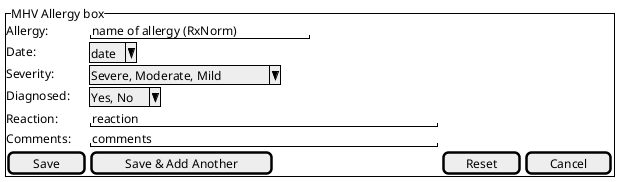 @startsalt
{^"MHV Allergy box"
  Allergy: | "name of allergy (RxNorm)   "
  Date: | ^date^
  Severity: | ^Severe, Moderate, Mild^
  Diagnosed: | ^Yes, No^
  Reaction: | "reaction                                   "
  Comments: | "comments                                   "

  [  Save   ] | [  Save & Add Another  ] | [  Reset  ] | [  Cancel  ]
}
@endsalt